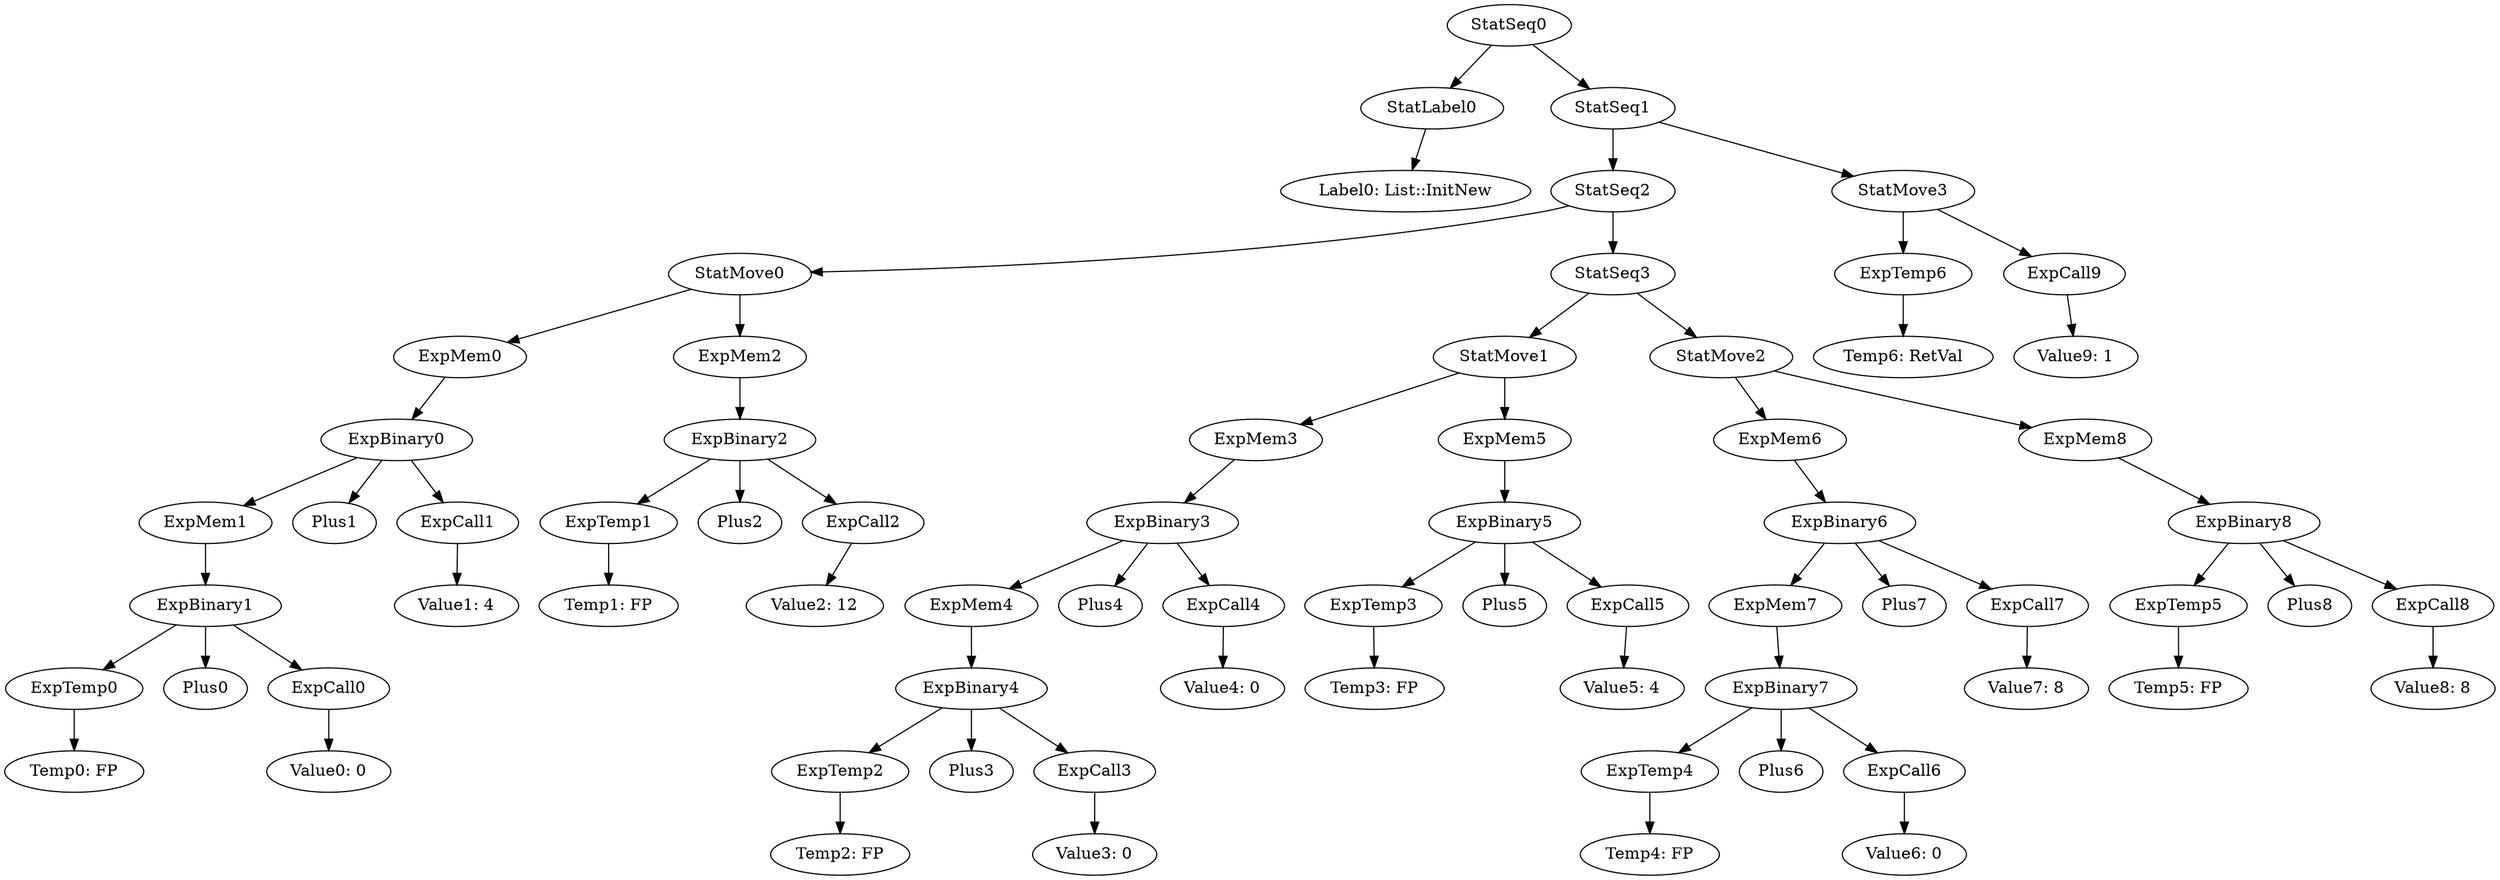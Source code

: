 digraph {
	ordering = out;
	ExpTemp6 -> "Temp6: RetVal";
	StatSeq1 -> StatSeq2;
	StatSeq1 -> StatMove3;
	StatMove3 -> ExpTemp6;
	StatMove3 -> ExpCall9;
	ExpBinary8 -> ExpTemp5;
	ExpBinary8 -> Plus8;
	ExpBinary8 -> ExpCall8;
	StatMove2 -> ExpMem6;
	StatMove2 -> ExpMem8;
	ExpMem6 -> ExpBinary6;
	ExpTemp4 -> "Temp4: FP";
	StatSeq3 -> StatMove1;
	StatSeq3 -> StatMove2;
	ExpBinary5 -> ExpTemp3;
	ExpBinary5 -> Plus5;
	ExpBinary5 -> ExpCall5;
	ExpTemp3 -> "Temp3: FP";
	ExpMem5 -> ExpBinary5;
	StatMove1 -> ExpMem3;
	StatMove1 -> ExpMem5;
	StatMove0 -> ExpMem0;
	StatMove0 -> ExpMem2;
	ExpCall7 -> "Value7: 8";
	ExpCall2 -> "Value2: 12";
	ExpCall1 -> "Value1: 4";
	ExpBinary6 -> ExpMem7;
	ExpBinary6 -> Plus7;
	ExpBinary6 -> ExpCall7;
	ExpMem0 -> ExpBinary0;
	ExpCall8 -> "Value8: 8";
	ExpBinary1 -> ExpTemp0;
	ExpBinary1 -> Plus0;
	ExpBinary1 -> ExpCall0;
	ExpCall9 -> "Value9: 1";
	ExpMem3 -> ExpBinary3;
	ExpMem1 -> ExpBinary1;
	ExpMem8 -> ExpBinary8;
	ExpBinary2 -> ExpTemp1;
	ExpBinary2 -> Plus2;
	ExpBinary2 -> ExpCall2;
	StatLabel0 -> "Label0: List::InitNew";
	ExpMem7 -> ExpBinary7;
	ExpTemp0 -> "Temp0: FP";
	ExpCall0 -> "Value0: 0";
	ExpMem2 -> ExpBinary2;
	ExpBinary3 -> ExpMem4;
	ExpBinary3 -> Plus4;
	ExpBinary3 -> ExpCall4;
	ExpTemp5 -> "Temp5: FP";
	ExpBinary7 -> ExpTemp4;
	ExpBinary7 -> Plus6;
	ExpBinary7 -> ExpCall6;
	StatSeq0 -> StatLabel0;
	StatSeq0 -> StatSeq1;
	ExpTemp1 -> "Temp1: FP";
	ExpCall3 -> "Value3: 0";
	StatSeq2 -> StatMove0;
	StatSeq2 -> StatSeq3;
	ExpTemp2 -> "Temp2: FP";
	ExpCall6 -> "Value6: 0";
	ExpBinary4 -> ExpTemp2;
	ExpBinary4 -> Plus3;
	ExpBinary4 -> ExpCall3;
	ExpBinary0 -> ExpMem1;
	ExpBinary0 -> Plus1;
	ExpBinary0 -> ExpCall1;
	ExpMem4 -> ExpBinary4;
	ExpCall5 -> "Value5: 4";
	ExpCall4 -> "Value4: 0";
}

